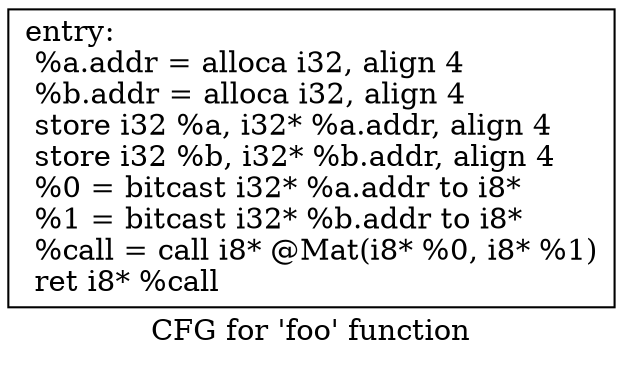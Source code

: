 digraph "CFG for 'foo' function" {
	label="CFG for 'foo' function";

	Node0x490f480 [shape=record,label="{entry:\l  %a.addr = alloca i32, align 4\l  %b.addr = alloca i32, align 4\l  store i32 %a, i32* %a.addr, align 4\l  store i32 %b, i32* %b.addr, align 4\l  %0 = bitcast i32* %a.addr to i8*\l  %1 = bitcast i32* %b.addr to i8*\l  %call = call i8* @Mat(i8* %0, i8* %1)\l  ret i8* %call\l}"];
}
